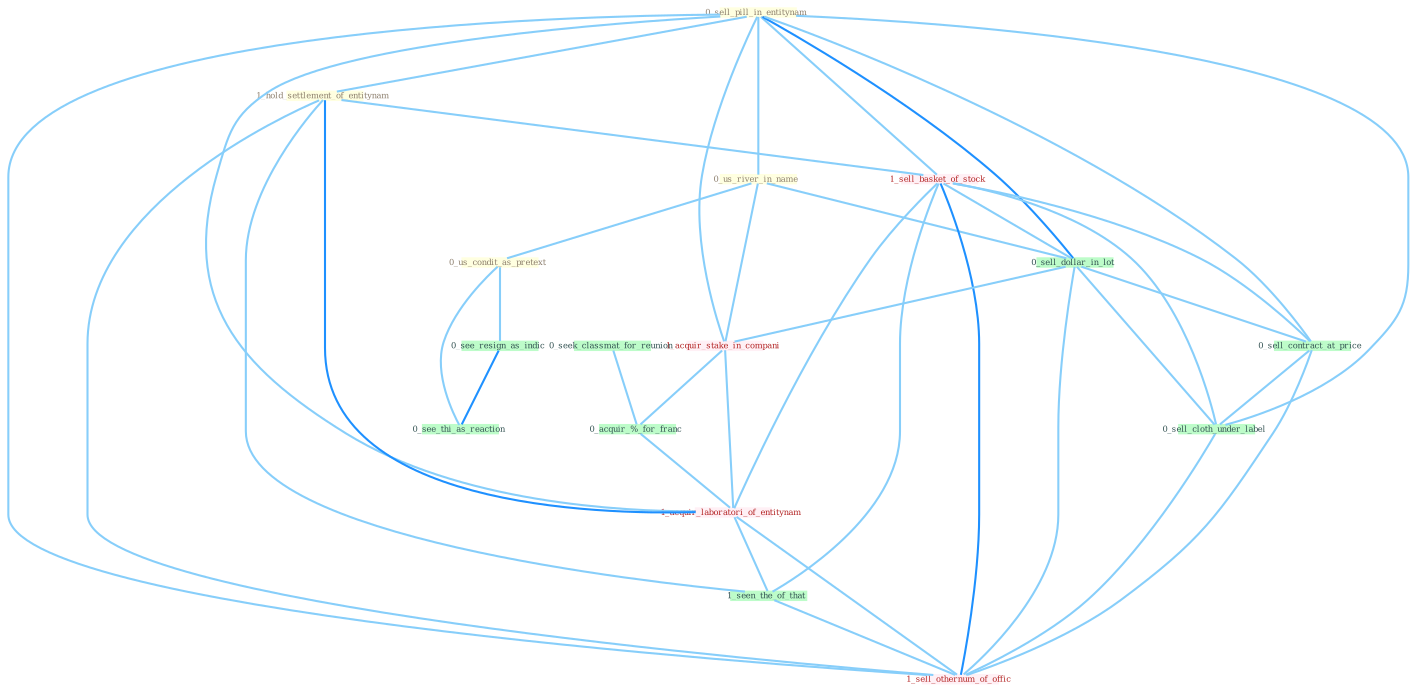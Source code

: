 Graph G{ 
    node
    [shape=polygon,style=filled,width=.5,height=.06,color="#BDFCC9",fixedsize=true,fontsize=4,
    fontcolor="#2f4f4f"];
    {node
    [color="#ffffe0", fontcolor="#8b7d6b"] "0_sell_pill_in_entitynam " "0_us_river_in_name " "1_hold_settlement_of_entitynam " "0_us_condit_as_pretext "}
{node [color="#fff0f5", fontcolor="#b22222"] "1_sell_basket_of_stock " "1_acquir_stake_in_compani " "1_acquir_laboratori_of_entitynam " "1_sell_othernum_of_offic "}
edge [color="#B0E2FF"];

	"0_sell_pill_in_entitynam " -- "0_us_river_in_name " [w="1", color="#87cefa" ];
	"0_sell_pill_in_entitynam " -- "1_hold_settlement_of_entitynam " [w="1", color="#87cefa" ];
	"0_sell_pill_in_entitynam " -- "1_sell_basket_of_stock " [w="1", color="#87cefa" ];
	"0_sell_pill_in_entitynam " -- "0_sell_dollar_in_lot " [w="2", color="#1e90ff" , len=0.8];
	"0_sell_pill_in_entitynam " -- "1_acquir_stake_in_compani " [w="1", color="#87cefa" ];
	"0_sell_pill_in_entitynam " -- "0_sell_contract_at_price " [w="1", color="#87cefa" ];
	"0_sell_pill_in_entitynam " -- "1_acquir_laboratori_of_entitynam " [w="1", color="#87cefa" ];
	"0_sell_pill_in_entitynam " -- "0_sell_cloth_under_label " [w="1", color="#87cefa" ];
	"0_sell_pill_in_entitynam " -- "1_sell_othernum_of_offic " [w="1", color="#87cefa" ];
	"0_us_river_in_name " -- "0_us_condit_as_pretext " [w="1", color="#87cefa" ];
	"0_us_river_in_name " -- "0_sell_dollar_in_lot " [w="1", color="#87cefa" ];
	"0_us_river_in_name " -- "1_acquir_stake_in_compani " [w="1", color="#87cefa" ];
	"1_hold_settlement_of_entitynam " -- "1_sell_basket_of_stock " [w="1", color="#87cefa" ];
	"1_hold_settlement_of_entitynam " -- "1_acquir_laboratori_of_entitynam " [w="2", color="#1e90ff" , len=0.8];
	"1_hold_settlement_of_entitynam " -- "1_seen_the_of_that " [w="1", color="#87cefa" ];
	"1_hold_settlement_of_entitynam " -- "1_sell_othernum_of_offic " [w="1", color="#87cefa" ];
	"0_us_condit_as_pretext " -- "0_see_resign_as_indic " [w="1", color="#87cefa" ];
	"0_us_condit_as_pretext " -- "0_see_thi_as_reaction " [w="1", color="#87cefa" ];
	"0_seek_classmat_for_reunion " -- "0_acquir_%_for_franc " [w="1", color="#87cefa" ];
	"1_sell_basket_of_stock " -- "0_sell_dollar_in_lot " [w="1", color="#87cefa" ];
	"1_sell_basket_of_stock " -- "0_sell_contract_at_price " [w="1", color="#87cefa" ];
	"1_sell_basket_of_stock " -- "1_acquir_laboratori_of_entitynam " [w="1", color="#87cefa" ];
	"1_sell_basket_of_stock " -- "0_sell_cloth_under_label " [w="1", color="#87cefa" ];
	"1_sell_basket_of_stock " -- "1_seen_the_of_that " [w="1", color="#87cefa" ];
	"1_sell_basket_of_stock " -- "1_sell_othernum_of_offic " [w="2", color="#1e90ff" , len=0.8];
	"0_sell_dollar_in_lot " -- "1_acquir_stake_in_compani " [w="1", color="#87cefa" ];
	"0_sell_dollar_in_lot " -- "0_sell_contract_at_price " [w="1", color="#87cefa" ];
	"0_sell_dollar_in_lot " -- "0_sell_cloth_under_label " [w="1", color="#87cefa" ];
	"0_sell_dollar_in_lot " -- "1_sell_othernum_of_offic " [w="1", color="#87cefa" ];
	"0_see_resign_as_indic " -- "0_see_thi_as_reaction " [w="2", color="#1e90ff" , len=0.8];
	"1_acquir_stake_in_compani " -- "0_acquir_%_for_franc " [w="1", color="#87cefa" ];
	"1_acquir_stake_in_compani " -- "1_acquir_laboratori_of_entitynam " [w="1", color="#87cefa" ];
	"0_acquir_%_for_franc " -- "1_acquir_laboratori_of_entitynam " [w="1", color="#87cefa" ];
	"0_sell_contract_at_price " -- "0_sell_cloth_under_label " [w="1", color="#87cefa" ];
	"0_sell_contract_at_price " -- "1_sell_othernum_of_offic " [w="1", color="#87cefa" ];
	"1_acquir_laboratori_of_entitynam " -- "1_seen_the_of_that " [w="1", color="#87cefa" ];
	"1_acquir_laboratori_of_entitynam " -- "1_sell_othernum_of_offic " [w="1", color="#87cefa" ];
	"0_sell_cloth_under_label " -- "1_sell_othernum_of_offic " [w="1", color="#87cefa" ];
	"1_seen_the_of_that " -- "1_sell_othernum_of_offic " [w="1", color="#87cefa" ];
}